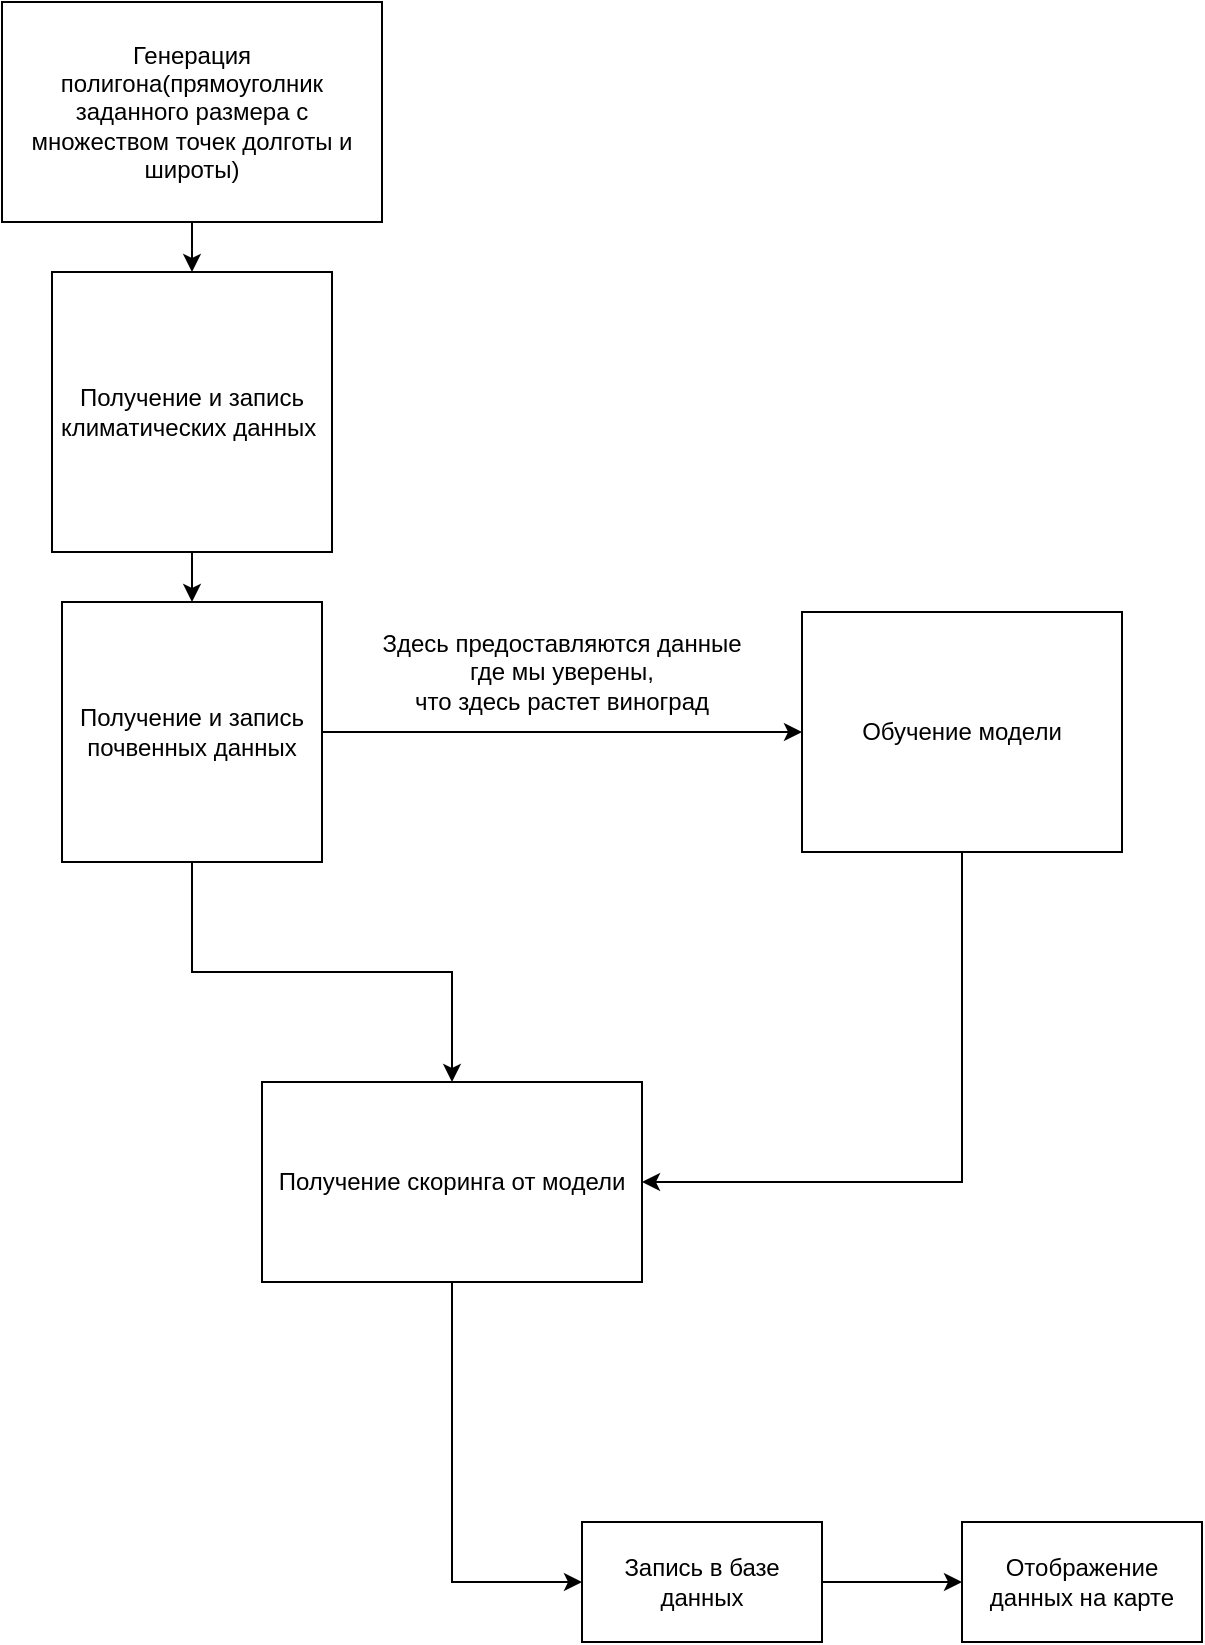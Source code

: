 <mxfile version="12.1.3" pages="1"><diagram id="dnGoGa2ikBV_PJ09Tq3w" name="Page-1"><mxGraphModel dx="2008" dy="994" grid="1" gridSize="10" guides="1" tooltips="1" connect="1" arrows="1" fold="1" page="1" pageScale="1" pageWidth="827" pageHeight="1169" math="0" shadow="0"><root><mxCell id="0"/><mxCell id="1" parent="0"/><mxCell id="PeRfh9qkWsbvPiu6HNP4-18" style="edgeStyle=orthogonalEdgeStyle;rounded=0;orthogonalLoop=1;jettySize=auto;html=1;entryX=0.5;entryY=0;entryDx=0;entryDy=0;" edge="1" parent="1" source="PeRfh9qkWsbvPiu6HNP4-1" target="PeRfh9qkWsbvPiu6HNP4-2"><mxGeometry relative="1" as="geometry"/></mxCell><mxCell id="PeRfh9qkWsbvPiu6HNP4-1" value="Генерация полигона(прямоуголник заданного размера с множеством точек долготы и широты)" style="rounded=0;whiteSpace=wrap;html=1;" vertex="1" parent="1"><mxGeometry x="30" y="10" width="190" height="110" as="geometry"/></mxCell><mxCell id="PeRfh9qkWsbvPiu6HNP4-19" style="edgeStyle=orthogonalEdgeStyle;rounded=0;orthogonalLoop=1;jettySize=auto;html=1;entryX=0.5;entryY=0;entryDx=0;entryDy=0;" edge="1" parent="1" source="PeRfh9qkWsbvPiu6HNP4-2" target="PeRfh9qkWsbvPiu6HNP4-4"><mxGeometry relative="1" as="geometry"/></mxCell><mxCell id="PeRfh9qkWsbvPiu6HNP4-2" value="Получение и запись климатических данных&amp;nbsp;" style="whiteSpace=wrap;html=1;aspect=fixed;" vertex="1" parent="1"><mxGeometry x="55" y="145" width="140" height="140" as="geometry"/></mxCell><mxCell id="PeRfh9qkWsbvPiu6HNP4-9" style="edgeStyle=orthogonalEdgeStyle;rounded=0;orthogonalLoop=1;jettySize=auto;html=1;exitX=1;exitY=0.5;exitDx=0;exitDy=0;entryX=0;entryY=0.5;entryDx=0;entryDy=0;" edge="1" parent="1" source="PeRfh9qkWsbvPiu6HNP4-4" target="PeRfh9qkWsbvPiu6HNP4-5"><mxGeometry relative="1" as="geometry"/></mxCell><mxCell id="PeRfh9qkWsbvPiu6HNP4-15" style="edgeStyle=orthogonalEdgeStyle;rounded=0;orthogonalLoop=1;jettySize=auto;html=1;entryX=0.5;entryY=0;entryDx=0;entryDy=0;" edge="1" parent="1" source="PeRfh9qkWsbvPiu6HNP4-4" target="PeRfh9qkWsbvPiu6HNP4-6"><mxGeometry relative="1" as="geometry"/></mxCell><mxCell id="PeRfh9qkWsbvPiu6HNP4-4" value="Получение и запись почвенных данных" style="whiteSpace=wrap;html=1;aspect=fixed;" vertex="1" parent="1"><mxGeometry x="60" y="310" width="130" height="130" as="geometry"/></mxCell><mxCell id="PeRfh9qkWsbvPiu6HNP4-21" style="edgeStyle=orthogonalEdgeStyle;rounded=0;orthogonalLoop=1;jettySize=auto;html=1;exitX=0.5;exitY=1;exitDx=0;exitDy=0;entryX=1;entryY=0.5;entryDx=0;entryDy=0;" edge="1" parent="1" source="PeRfh9qkWsbvPiu6HNP4-5" target="PeRfh9qkWsbvPiu6HNP4-6"><mxGeometry relative="1" as="geometry"/></mxCell><mxCell id="PeRfh9qkWsbvPiu6HNP4-5" value="Обучение модели" style="rounded=0;whiteSpace=wrap;html=1;" vertex="1" parent="1"><mxGeometry x="430" y="315" width="160" height="120" as="geometry"/></mxCell><mxCell id="PeRfh9qkWsbvPiu6HNP4-16" style="edgeStyle=orthogonalEdgeStyle;rounded=0;orthogonalLoop=1;jettySize=auto;html=1;entryX=0;entryY=0.5;entryDx=0;entryDy=0;" edge="1" parent="1" source="PeRfh9qkWsbvPiu6HNP4-6" target="PeRfh9qkWsbvPiu6HNP4-7"><mxGeometry relative="1" as="geometry"/></mxCell><mxCell id="PeRfh9qkWsbvPiu6HNP4-6" value="Получение скоринга от модели" style="rounded=0;whiteSpace=wrap;html=1;" vertex="1" parent="1"><mxGeometry x="160" y="550" width="190" height="100" as="geometry"/></mxCell><mxCell id="PeRfh9qkWsbvPiu6HNP4-17" style="edgeStyle=orthogonalEdgeStyle;rounded=0;orthogonalLoop=1;jettySize=auto;html=1;exitX=1;exitY=0.5;exitDx=0;exitDy=0;entryX=0;entryY=0.5;entryDx=0;entryDy=0;" edge="1" parent="1" source="PeRfh9qkWsbvPiu6HNP4-7" target="PeRfh9qkWsbvPiu6HNP4-8"><mxGeometry relative="1" as="geometry"/></mxCell><mxCell id="PeRfh9qkWsbvPiu6HNP4-7" value="Запись в базе данных" style="rounded=0;whiteSpace=wrap;html=1;" vertex="1" parent="1"><mxGeometry x="320" y="770" width="120" height="60" as="geometry"/></mxCell><mxCell id="PeRfh9qkWsbvPiu6HNP4-8" value="Отображение данных на карте" style="rounded=0;whiteSpace=wrap;html=1;" vertex="1" parent="1"><mxGeometry x="510" y="770" width="120" height="60" as="geometry"/></mxCell><mxCell id="PeRfh9qkWsbvPiu6HNP4-13" value="&lt;span style=&quot;text-align: left ; white-space: nowrap&quot;&gt;Здесь предоставляются данные&lt;br&gt;где мы уверены, &lt;br&gt;что здесь растет виноград&lt;/span&gt;" style="text;html=1;strokeColor=none;fillColor=none;align=center;verticalAlign=middle;whiteSpace=wrap;rounded=0;" vertex="1" parent="1"><mxGeometry x="205" y="280" width="210" height="130" as="geometry"/></mxCell></root></mxGraphModel></diagram></mxfile>